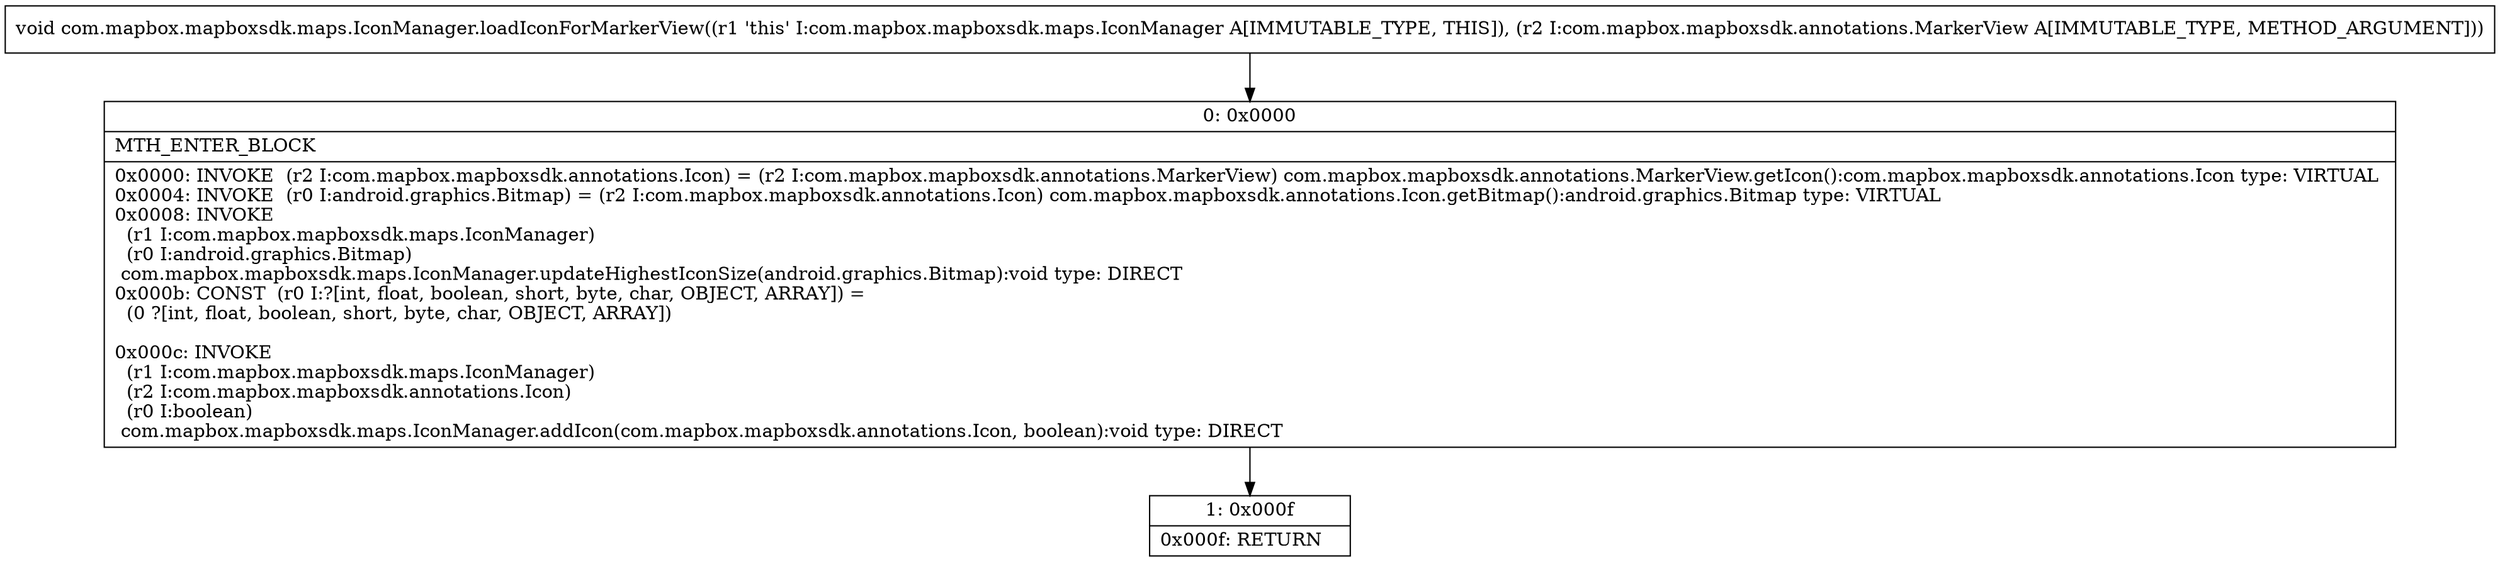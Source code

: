 digraph "CFG forcom.mapbox.mapboxsdk.maps.IconManager.loadIconForMarkerView(Lcom\/mapbox\/mapboxsdk\/annotations\/MarkerView;)V" {
Node_0 [shape=record,label="{0\:\ 0x0000|MTH_ENTER_BLOCK\l|0x0000: INVOKE  (r2 I:com.mapbox.mapboxsdk.annotations.Icon) = (r2 I:com.mapbox.mapboxsdk.annotations.MarkerView) com.mapbox.mapboxsdk.annotations.MarkerView.getIcon():com.mapbox.mapboxsdk.annotations.Icon type: VIRTUAL \l0x0004: INVOKE  (r0 I:android.graphics.Bitmap) = (r2 I:com.mapbox.mapboxsdk.annotations.Icon) com.mapbox.mapboxsdk.annotations.Icon.getBitmap():android.graphics.Bitmap type: VIRTUAL \l0x0008: INVOKE  \l  (r1 I:com.mapbox.mapboxsdk.maps.IconManager)\l  (r0 I:android.graphics.Bitmap)\l com.mapbox.mapboxsdk.maps.IconManager.updateHighestIconSize(android.graphics.Bitmap):void type: DIRECT \l0x000b: CONST  (r0 I:?[int, float, boolean, short, byte, char, OBJECT, ARRAY]) = \l  (0 ?[int, float, boolean, short, byte, char, OBJECT, ARRAY])\l \l0x000c: INVOKE  \l  (r1 I:com.mapbox.mapboxsdk.maps.IconManager)\l  (r2 I:com.mapbox.mapboxsdk.annotations.Icon)\l  (r0 I:boolean)\l com.mapbox.mapboxsdk.maps.IconManager.addIcon(com.mapbox.mapboxsdk.annotations.Icon, boolean):void type: DIRECT \l}"];
Node_1 [shape=record,label="{1\:\ 0x000f|0x000f: RETURN   \l}"];
MethodNode[shape=record,label="{void com.mapbox.mapboxsdk.maps.IconManager.loadIconForMarkerView((r1 'this' I:com.mapbox.mapboxsdk.maps.IconManager A[IMMUTABLE_TYPE, THIS]), (r2 I:com.mapbox.mapboxsdk.annotations.MarkerView A[IMMUTABLE_TYPE, METHOD_ARGUMENT])) }"];
MethodNode -> Node_0;
Node_0 -> Node_1;
}

